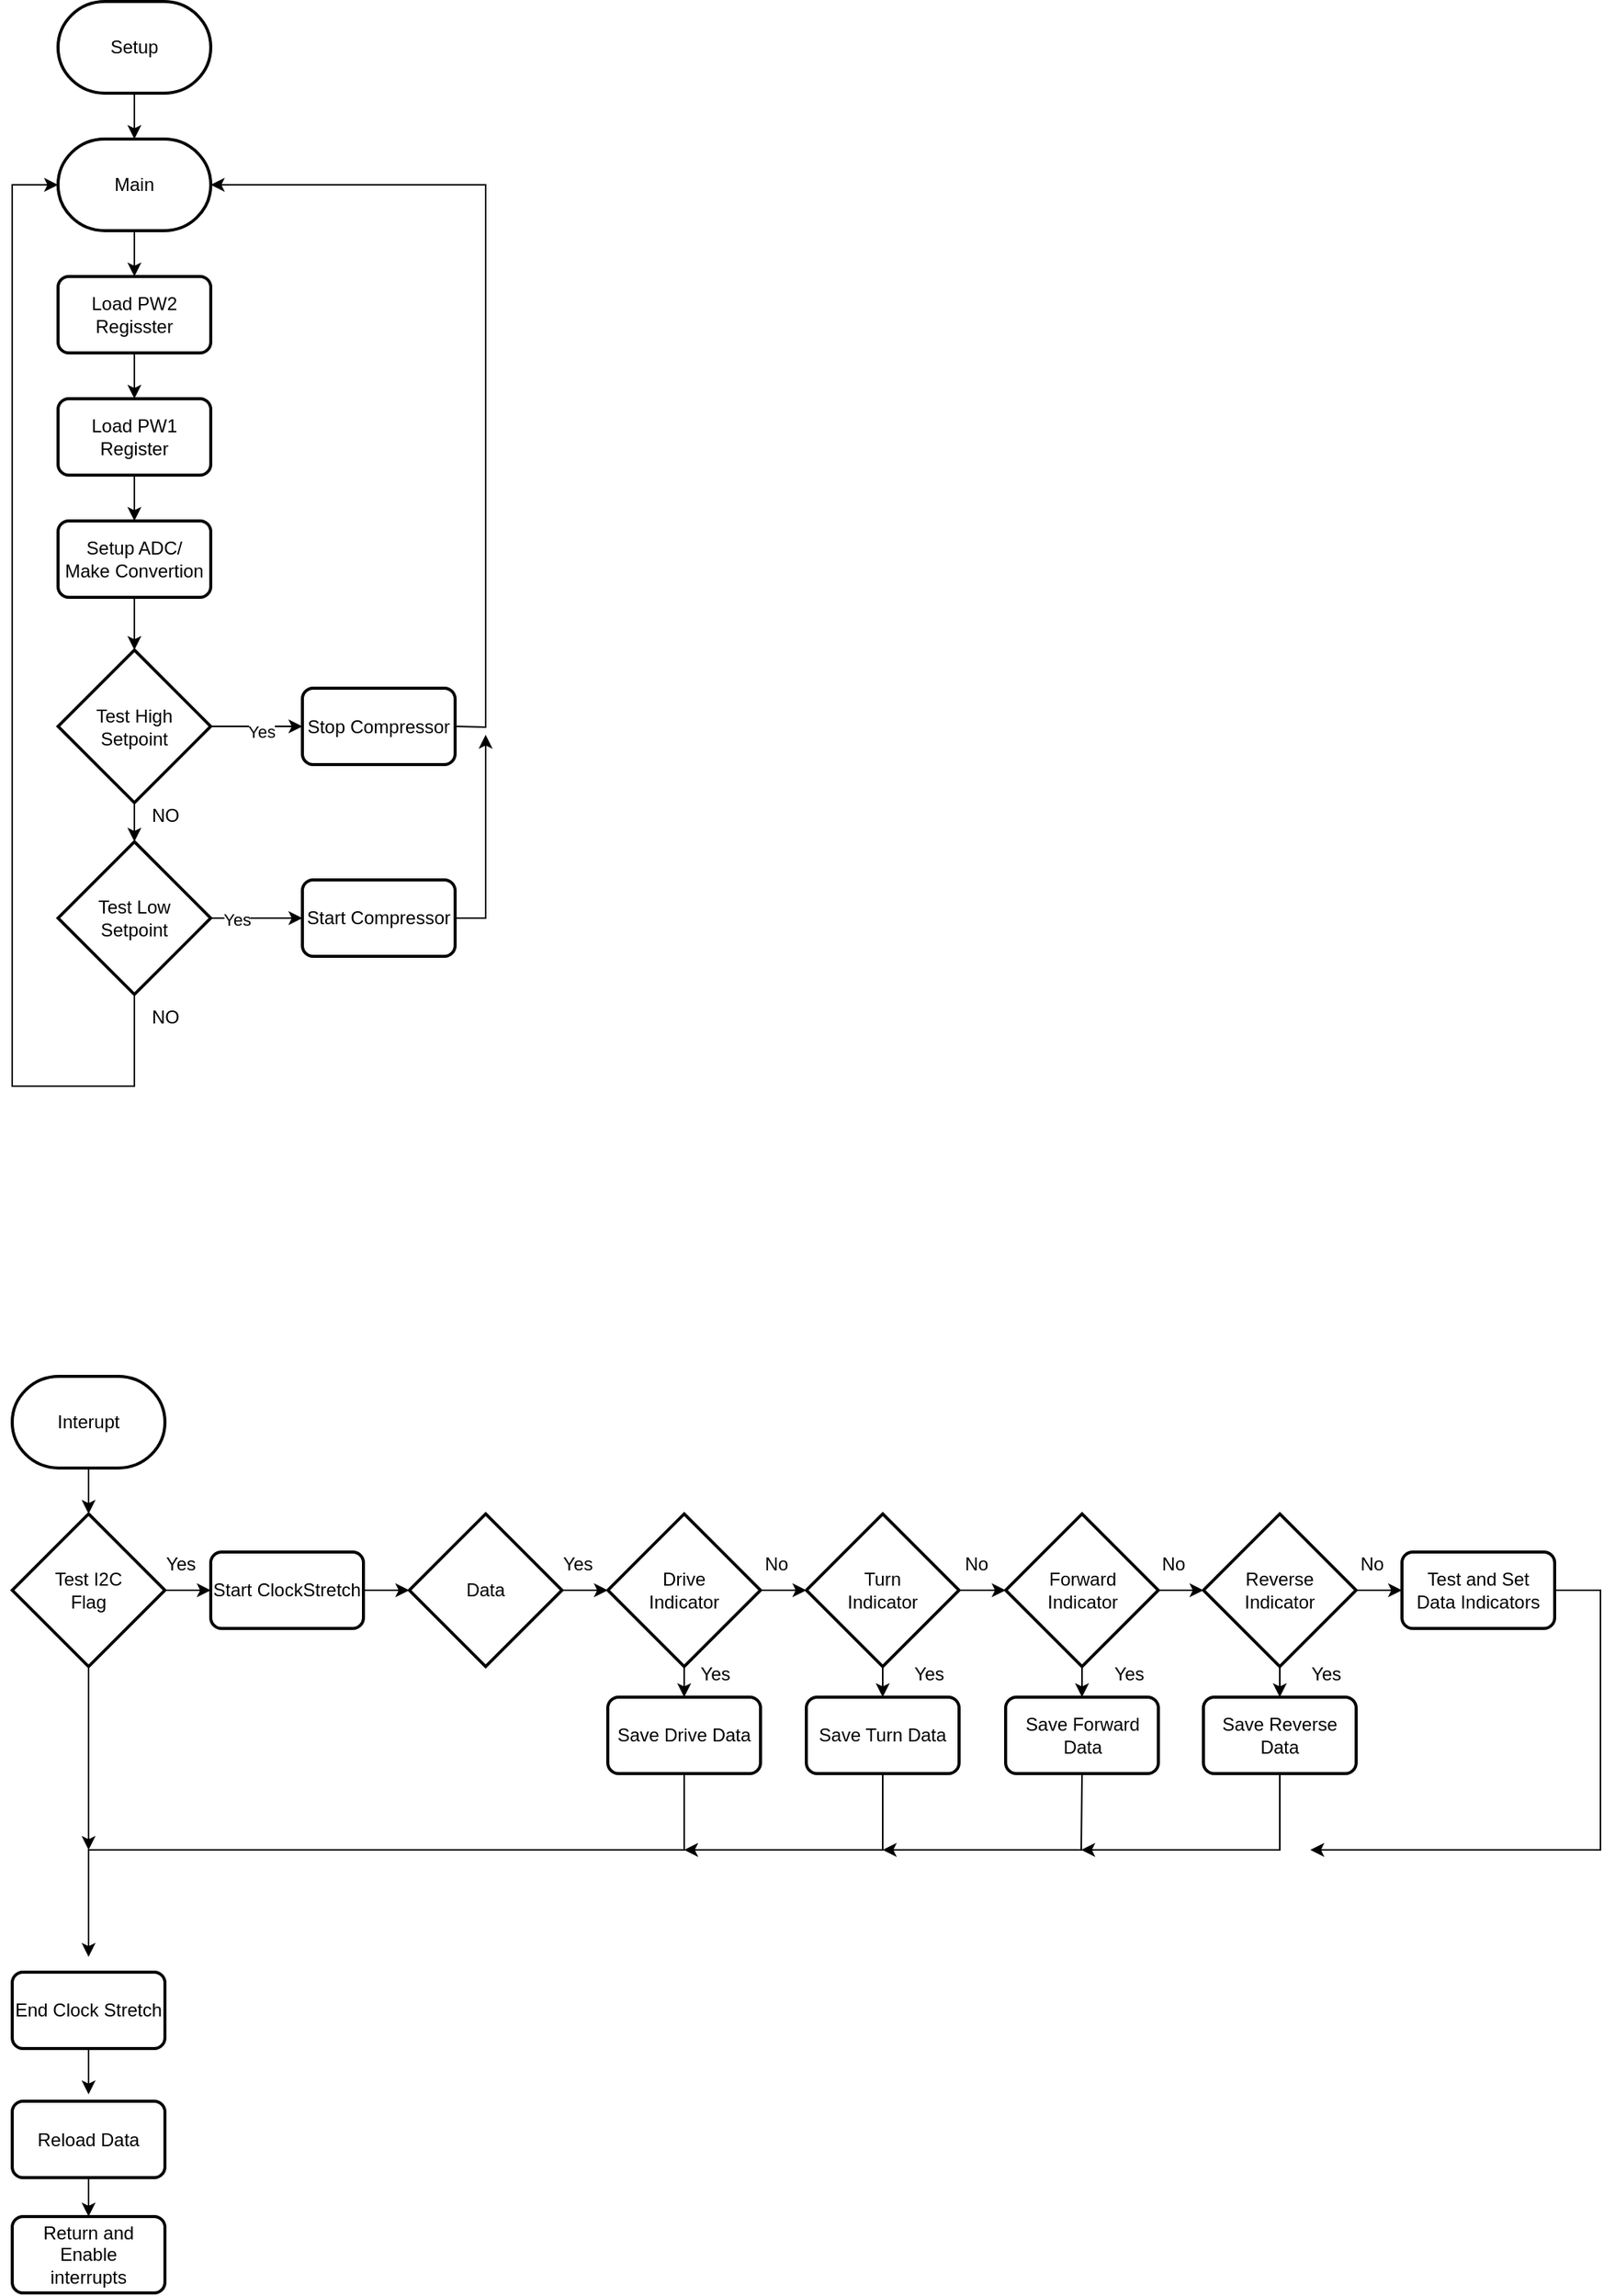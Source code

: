 <mxfile version="22.1.7" type="google">
  <diagram id="C5RBs43oDa-KdzZeNtuy" name="Page-1">
    <mxGraphModel grid="1" page="1" gridSize="10" guides="1" tooltips="1" connect="1" arrows="1" fold="1" pageScale="1" pageWidth="827" pageHeight="1169" math="0" shadow="0">
      <root>
        <mxCell id="WIyWlLk6GJQsqaUBKTNV-0" />
        <mxCell id="WIyWlLk6GJQsqaUBKTNV-1" parent="WIyWlLk6GJQsqaUBKTNV-0" />
        <mxCell id="bLsItndPB2Trqsh2UZ6V-6" value="" style="edgeStyle=orthogonalEdgeStyle;rounded=0;orthogonalLoop=1;jettySize=auto;html=1;entryX=0.5;entryY=0;entryDx=0;entryDy=0;" edge="1" parent="WIyWlLk6GJQsqaUBKTNV-1" source="bLsItndPB2Trqsh2UZ6V-0" target="bLsItndPB2Trqsh2UZ6V-4">
          <mxGeometry relative="1" as="geometry" />
        </mxCell>
        <mxCell id="bLsItndPB2Trqsh2UZ6V-0" value="Main" style="strokeWidth=2;html=1;shape=mxgraph.flowchart.terminator;whiteSpace=wrap;" vertex="1" parent="WIyWlLk6GJQsqaUBKTNV-1">
          <mxGeometry x="50" y="100" width="100" height="60" as="geometry" />
        </mxCell>
        <mxCell id="bLsItndPB2Trqsh2UZ6V-3" value="" style="edgeStyle=orthogonalEdgeStyle;rounded=0;orthogonalLoop=1;jettySize=auto;html=1;" edge="1" parent="WIyWlLk6GJQsqaUBKTNV-1" source="bLsItndPB2Trqsh2UZ6V-1" target="bLsItndPB2Trqsh2UZ6V-0">
          <mxGeometry relative="1" as="geometry" />
        </mxCell>
        <mxCell id="bLsItndPB2Trqsh2UZ6V-1" value="Setup" style="strokeWidth=2;html=1;shape=mxgraph.flowchart.terminator;whiteSpace=wrap;" vertex="1" parent="WIyWlLk6GJQsqaUBKTNV-1">
          <mxGeometry x="50" y="10" width="100" height="60" as="geometry" />
        </mxCell>
        <mxCell id="bLsItndPB2Trqsh2UZ6V-8" value="" style="edgeStyle=orthogonalEdgeStyle;rounded=0;orthogonalLoop=1;jettySize=auto;html=1;" edge="1" parent="WIyWlLk6GJQsqaUBKTNV-1" source="bLsItndPB2Trqsh2UZ6V-4" target="bLsItndPB2Trqsh2UZ6V-5">
          <mxGeometry relative="1" as="geometry" />
        </mxCell>
        <mxCell id="bLsItndPB2Trqsh2UZ6V-4" value="&lt;div&gt;Load PW2 &lt;br&gt;&lt;/div&gt;&lt;div&gt;Regisster&lt;br&gt;&lt;/div&gt;" style="rounded=1;whiteSpace=wrap;html=1;absoluteArcSize=1;arcSize=14;strokeWidth=2;" vertex="1" parent="WIyWlLk6GJQsqaUBKTNV-1">
          <mxGeometry x="50" y="190" width="100" height="50" as="geometry" />
        </mxCell>
        <mxCell id="bLsItndPB2Trqsh2UZ6V-12" value="" style="edgeStyle=orthogonalEdgeStyle;rounded=0;orthogonalLoop=1;jettySize=auto;html=1;" edge="1" parent="WIyWlLk6GJQsqaUBKTNV-1" source="bLsItndPB2Trqsh2UZ6V-5" target="bLsItndPB2Trqsh2UZ6V-10">
          <mxGeometry relative="1" as="geometry" />
        </mxCell>
        <mxCell id="bLsItndPB2Trqsh2UZ6V-5" value="&lt;div&gt;Load PW1&lt;/div&gt;&lt;div&gt;Register&lt;br&gt;&lt;/div&gt;" style="rounded=1;whiteSpace=wrap;html=1;absoluteArcSize=1;arcSize=14;strokeWidth=2;" vertex="1" parent="WIyWlLk6GJQsqaUBKTNV-1">
          <mxGeometry x="50" y="270" width="100" height="50" as="geometry" />
        </mxCell>
        <mxCell id="bLsItndPB2Trqsh2UZ6V-16" value="" style="edgeStyle=orthogonalEdgeStyle;rounded=0;orthogonalLoop=1;jettySize=auto;html=1;" edge="1" parent="WIyWlLk6GJQsqaUBKTNV-1" source="bLsItndPB2Trqsh2UZ6V-10" target="bLsItndPB2Trqsh2UZ6V-13">
          <mxGeometry relative="1" as="geometry" />
        </mxCell>
        <mxCell id="bLsItndPB2Trqsh2UZ6V-10" value="&lt;div&gt;Setup ADC/&lt;/div&gt;&lt;div&gt;Make Convertion&lt;br&gt;&lt;/div&gt;" style="rounded=1;whiteSpace=wrap;html=1;absoluteArcSize=1;arcSize=14;strokeWidth=2;" vertex="1" parent="WIyWlLk6GJQsqaUBKTNV-1">
          <mxGeometry x="50" y="350" width="100" height="50" as="geometry" />
        </mxCell>
        <mxCell id="bLsItndPB2Trqsh2UZ6V-21" value="" style="edgeStyle=orthogonalEdgeStyle;rounded=0;orthogonalLoop=1;jettySize=auto;html=1;" edge="1" parent="WIyWlLk6GJQsqaUBKTNV-1" source="bLsItndPB2Trqsh2UZ6V-13" target="bLsItndPB2Trqsh2UZ6V-18">
          <mxGeometry relative="1" as="geometry">
            <Array as="points">
              <mxPoint x="170" y="485" />
              <mxPoint x="170" y="485" />
            </Array>
          </mxGeometry>
        </mxCell>
        <mxCell id="bLsItndPB2Trqsh2UZ6V-22" value="Yes" style="edgeLabel;html=1;align=center;verticalAlign=middle;resizable=0;points=[];" connectable="0" vertex="1" parent="bLsItndPB2Trqsh2UZ6V-21">
          <mxGeometry x="0.1" y="-2" relative="1" as="geometry">
            <mxPoint y="1" as="offset" />
          </mxGeometry>
        </mxCell>
        <mxCell id="bLsItndPB2Trqsh2UZ6V-13" value="&lt;div&gt;Test High&lt;/div&gt;&lt;div&gt;Setpoint&lt;br&gt;&lt;/div&gt;" style="strokeWidth=2;html=1;shape=mxgraph.flowchart.decision;whiteSpace=wrap;" vertex="1" parent="WIyWlLk6GJQsqaUBKTNV-1">
          <mxGeometry x="50" y="434.5" width="100" height="100" as="geometry" />
        </mxCell>
        <mxCell id="bLsItndPB2Trqsh2UZ6V-26" value="" style="edgeStyle=orthogonalEdgeStyle;rounded=0;orthogonalLoop=1;jettySize=auto;html=1;" edge="1" parent="WIyWlLk6GJQsqaUBKTNV-1" source="bLsItndPB2Trqsh2UZ6V-15" target="bLsItndPB2Trqsh2UZ6V-20">
          <mxGeometry relative="1" as="geometry">
            <Array as="points">
              <mxPoint x="170" y="610" />
              <mxPoint x="170" y="610" />
            </Array>
          </mxGeometry>
        </mxCell>
        <mxCell id="bLsItndPB2Trqsh2UZ6V-27" value="Yes" style="edgeLabel;html=1;align=center;verticalAlign=middle;resizable=0;points=[];" connectable="0" vertex="1" parent="bLsItndPB2Trqsh2UZ6V-26">
          <mxGeometry x="-0.433" y="-1" relative="1" as="geometry">
            <mxPoint as="offset" />
          </mxGeometry>
        </mxCell>
        <mxCell id="bLsItndPB2Trqsh2UZ6V-15" value="&lt;div&gt;Test Low &lt;br&gt;&lt;/div&gt;&lt;div&gt;Setpoint&lt;br&gt;&lt;/div&gt;" style="strokeWidth=2;html=1;shape=mxgraph.flowchart.decision;whiteSpace=wrap;" vertex="1" parent="WIyWlLk6GJQsqaUBKTNV-1">
          <mxGeometry x="50" y="560" width="100" height="100" as="geometry" />
        </mxCell>
        <mxCell id="bLsItndPB2Trqsh2UZ6V-18" value="Stop Compressor" style="rounded=1;whiteSpace=wrap;html=1;absoluteArcSize=1;arcSize=14;strokeWidth=2;" vertex="1" parent="WIyWlLk6GJQsqaUBKTNV-1">
          <mxGeometry x="210" y="459.5" width="100" height="50" as="geometry" />
        </mxCell>
        <mxCell id="bLsItndPB2Trqsh2UZ6V-20" value="Start Compressor" style="rounded=1;whiteSpace=wrap;html=1;absoluteArcSize=1;arcSize=14;strokeWidth=2;" vertex="1" parent="WIyWlLk6GJQsqaUBKTNV-1">
          <mxGeometry x="210" y="585" width="100" height="50" as="geometry" />
        </mxCell>
        <mxCell id="bLsItndPB2Trqsh2UZ6V-23" value="" style="endArrow=classic;html=1;rounded=0;entryX=0.5;entryY=0;entryDx=0;entryDy=0;entryPerimeter=0;exitX=0.5;exitY=1;exitDx=0;exitDy=0;exitPerimeter=0;" edge="1" parent="WIyWlLk6GJQsqaUBKTNV-1" source="bLsItndPB2Trqsh2UZ6V-13" target="bLsItndPB2Trqsh2UZ6V-15">
          <mxGeometry width="50" height="50" relative="1" as="geometry">
            <mxPoint x="30" y="590" as="sourcePoint" />
            <mxPoint x="80" y="540" as="targetPoint" />
          </mxGeometry>
        </mxCell>
        <mxCell id="bLsItndPB2Trqsh2UZ6V-24" value="NO" style="text;html=1;align=center;verticalAlign=middle;resizable=0;points=[];autosize=1;strokeColor=none;fillColor=none;" vertex="1" parent="WIyWlLk6GJQsqaUBKTNV-1">
          <mxGeometry x="100" y="528" width="40" height="30" as="geometry" />
        </mxCell>
        <mxCell id="bLsItndPB2Trqsh2UZ6V-25" value="NO" style="text;html=1;align=center;verticalAlign=middle;resizable=0;points=[];autosize=1;strokeColor=none;fillColor=none;" vertex="1" parent="WIyWlLk6GJQsqaUBKTNV-1">
          <mxGeometry x="100" y="660" width="40" height="30" as="geometry" />
        </mxCell>
        <mxCell id="bLsItndPB2Trqsh2UZ6V-28" value="" style="endArrow=classic;html=1;rounded=0;exitX=0.5;exitY=1;exitDx=0;exitDy=0;exitPerimeter=0;" edge="1" parent="WIyWlLk6GJQsqaUBKTNV-1" source="bLsItndPB2Trqsh2UZ6V-15" target="bLsItndPB2Trqsh2UZ6V-0">
          <mxGeometry width="50" height="50" relative="1" as="geometry">
            <mxPoint x="-30" y="520" as="sourcePoint" />
            <mxPoint x="20" y="470" as="targetPoint" />
            <Array as="points">
              <mxPoint x="100" y="720" />
              <mxPoint x="20" y="720" />
              <mxPoint x="20" y="130" />
            </Array>
          </mxGeometry>
        </mxCell>
        <mxCell id="bLsItndPB2Trqsh2UZ6V-30" value="" style="endArrow=classic;html=1;rounded=0;exitX=1;exitY=0.5;exitDx=0;exitDy=0;entryX=1;entryY=0.5;entryDx=0;entryDy=0;entryPerimeter=0;" edge="1" parent="WIyWlLk6GJQsqaUBKTNV-1" source="bLsItndPB2Trqsh2UZ6V-18" target="bLsItndPB2Trqsh2UZ6V-0">
          <mxGeometry width="50" height="50" relative="1" as="geometry">
            <mxPoint x="30" y="510" as="sourcePoint" />
            <mxPoint x="80" y="460" as="targetPoint" />
            <Array as="points">
              <mxPoint x="330" y="485" />
              <mxPoint x="330" y="130" />
            </Array>
          </mxGeometry>
        </mxCell>
        <mxCell id="bLsItndPB2Trqsh2UZ6V-31" value="" style="endArrow=classic;html=1;rounded=0;exitX=1;exitY=0.5;exitDx=0;exitDy=0;" edge="1" parent="WIyWlLk6GJQsqaUBKTNV-1" source="bLsItndPB2Trqsh2UZ6V-20">
          <mxGeometry width="50" height="50" relative="1" as="geometry">
            <mxPoint x="30" y="510" as="sourcePoint" />
            <mxPoint x="330" y="490" as="targetPoint" />
            <Array as="points">
              <mxPoint x="330" y="610" />
            </Array>
          </mxGeometry>
        </mxCell>
        <mxCell id="bLsItndPB2Trqsh2UZ6V-75" value="" style="edgeStyle=orthogonalEdgeStyle;rounded=0;orthogonalLoop=1;jettySize=auto;html=1;" edge="1" parent="WIyWlLk6GJQsqaUBKTNV-1" source="bLsItndPB2Trqsh2UZ6V-32" target="bLsItndPB2Trqsh2UZ6V-33">
          <mxGeometry relative="1" as="geometry" />
        </mxCell>
        <mxCell id="bLsItndPB2Trqsh2UZ6V-32" value="Interupt" style="strokeWidth=2;html=1;shape=mxgraph.flowchart.terminator;whiteSpace=wrap;" vertex="1" parent="WIyWlLk6GJQsqaUBKTNV-1">
          <mxGeometry x="20" y="910" width="100" height="60" as="geometry" />
        </mxCell>
        <mxCell id="bLsItndPB2Trqsh2UZ6V-33" value="&lt;div&gt;Test I2C&lt;/div&gt;&lt;div&gt;Flag&lt;br&gt;&lt;/div&gt;" style="strokeWidth=2;html=1;shape=mxgraph.flowchart.decision;whiteSpace=wrap;" vertex="1" parent="WIyWlLk6GJQsqaUBKTNV-1">
          <mxGeometry x="20" y="1000" width="100" height="100" as="geometry" />
        </mxCell>
        <mxCell id="bLsItndPB2Trqsh2UZ6V-34" value="Start ClockStretch" style="rounded=1;whiteSpace=wrap;html=1;absoluteArcSize=1;arcSize=14;strokeWidth=2;" vertex="1" parent="WIyWlLk6GJQsqaUBKTNV-1">
          <mxGeometry x="150" y="1025" width="100" height="50" as="geometry" />
        </mxCell>
        <mxCell id="bLsItndPB2Trqsh2UZ6V-35" value="Data" style="strokeWidth=2;html=1;shape=mxgraph.flowchart.decision;whiteSpace=wrap;" vertex="1" parent="WIyWlLk6GJQsqaUBKTNV-1">
          <mxGeometry x="280" y="1000" width="100" height="100" as="geometry" />
        </mxCell>
        <mxCell id="bLsItndPB2Trqsh2UZ6V-36" value="&lt;div&gt;Drive&lt;/div&gt;&lt;div&gt;Indicator&lt;br&gt;&lt;/div&gt;" style="strokeWidth=2;html=1;shape=mxgraph.flowchart.decision;whiteSpace=wrap;" vertex="1" parent="WIyWlLk6GJQsqaUBKTNV-1">
          <mxGeometry x="410" y="1000" width="100" height="100" as="geometry" />
        </mxCell>
        <mxCell id="bLsItndPB2Trqsh2UZ6V-37" value="&lt;div&gt;Turn&lt;/div&gt;&lt;div&gt;Indicator&lt;br&gt;&lt;/div&gt;" style="strokeWidth=2;html=1;shape=mxgraph.flowchart.decision;whiteSpace=wrap;" vertex="1" parent="WIyWlLk6GJQsqaUBKTNV-1">
          <mxGeometry x="540" y="1000" width="100" height="100" as="geometry" />
        </mxCell>
        <mxCell id="bLsItndPB2Trqsh2UZ6V-38" value="&lt;div&gt;Forward&lt;/div&gt;&lt;div&gt;Indicator&lt;br&gt;&lt;/div&gt;" style="strokeWidth=2;html=1;shape=mxgraph.flowchart.decision;whiteSpace=wrap;" vertex="1" parent="WIyWlLk6GJQsqaUBKTNV-1">
          <mxGeometry x="670.5" y="1000" width="100" height="100" as="geometry" />
        </mxCell>
        <mxCell id="bLsItndPB2Trqsh2UZ6V-39" value="&lt;div&gt;Reverse&lt;/div&gt;&lt;div&gt;Indicator&lt;br&gt;&lt;/div&gt;" style="strokeWidth=2;html=1;shape=mxgraph.flowchart.decision;whiteSpace=wrap;" vertex="1" parent="WIyWlLk6GJQsqaUBKTNV-1">
          <mxGeometry x="800" y="1000" width="100" height="100" as="geometry" />
        </mxCell>
        <mxCell id="bLsItndPB2Trqsh2UZ6V-40" value="" style="endArrow=classic;html=1;rounded=0;exitX=1;exitY=0.5;exitDx=0;exitDy=0;exitPerimeter=0;entryX=0;entryY=0.5;entryDx=0;entryDy=0;entryPerimeter=0;" edge="1" parent="WIyWlLk6GJQsqaUBKTNV-1" source="bLsItndPB2Trqsh2UZ6V-35" target="bLsItndPB2Trqsh2UZ6V-36">
          <mxGeometry width="50" height="50" relative="1" as="geometry">
            <mxPoint x="480" y="1180" as="sourcePoint" />
            <mxPoint x="530" y="1130" as="targetPoint" />
          </mxGeometry>
        </mxCell>
        <mxCell id="bLsItndPB2Trqsh2UZ6V-41" value="" style="endArrow=classic;html=1;rounded=0;entryX=0;entryY=0.5;entryDx=0;entryDy=0;entryPerimeter=0;" edge="1" parent="WIyWlLk6GJQsqaUBKTNV-1" target="bLsItndPB2Trqsh2UZ6V-37">
          <mxGeometry width="50" height="50" relative="1" as="geometry">
            <mxPoint x="510" y="1050" as="sourcePoint" />
            <mxPoint x="420" y="1060" as="targetPoint" />
          </mxGeometry>
        </mxCell>
        <mxCell id="bLsItndPB2Trqsh2UZ6V-42" value="" style="endArrow=classic;html=1;rounded=0;entryX=0;entryY=0.5;entryDx=0;entryDy=0;entryPerimeter=0;" edge="1" parent="WIyWlLk6GJQsqaUBKTNV-1" target="bLsItndPB2Trqsh2UZ6V-38">
          <mxGeometry width="50" height="50" relative="1" as="geometry">
            <mxPoint x="640" y="1050" as="sourcePoint" />
            <mxPoint x="550" y="1060" as="targetPoint" />
          </mxGeometry>
        </mxCell>
        <mxCell id="bLsItndPB2Trqsh2UZ6V-43" value="" style="endArrow=classic;html=1;rounded=0;entryX=0;entryY=0.5;entryDx=0;entryDy=0;entryPerimeter=0;exitX=1;exitY=0.5;exitDx=0;exitDy=0;exitPerimeter=0;" edge="1" parent="WIyWlLk6GJQsqaUBKTNV-1" source="bLsItndPB2Trqsh2UZ6V-38" target="bLsItndPB2Trqsh2UZ6V-39">
          <mxGeometry width="50" height="50" relative="1" as="geometry">
            <mxPoint x="530" y="1070" as="sourcePoint" />
            <mxPoint x="560" y="1070" as="targetPoint" />
          </mxGeometry>
        </mxCell>
        <mxCell id="bLsItndPB2Trqsh2UZ6V-44" value="Yes" style="text;html=1;align=center;verticalAlign=middle;resizable=0;points=[];autosize=1;strokeColor=none;fillColor=none;" vertex="1" parent="WIyWlLk6GJQsqaUBKTNV-1">
          <mxGeometry x="370" y="1018" width="40" height="30" as="geometry" />
        </mxCell>
        <mxCell id="bLsItndPB2Trqsh2UZ6V-45" value="No" style="text;html=1;align=center;verticalAlign=middle;resizable=0;points=[];autosize=1;strokeColor=none;fillColor=none;" vertex="1" parent="WIyWlLk6GJQsqaUBKTNV-1">
          <mxGeometry x="500" y="1018" width="40" height="30" as="geometry" />
        </mxCell>
        <mxCell id="bLsItndPB2Trqsh2UZ6V-50" value="No" style="text;html=1;align=center;verticalAlign=middle;resizable=0;points=[];autosize=1;strokeColor=none;fillColor=none;" vertex="1" parent="WIyWlLk6GJQsqaUBKTNV-1">
          <mxGeometry x="630.5" y="1018" width="40" height="30" as="geometry" />
        </mxCell>
        <mxCell id="bLsItndPB2Trqsh2UZ6V-51" value="No" style="text;html=1;align=center;verticalAlign=middle;resizable=0;points=[];autosize=1;strokeColor=none;fillColor=none;" vertex="1" parent="WIyWlLk6GJQsqaUBKTNV-1">
          <mxGeometry x="760" y="1018" width="40" height="30" as="geometry" />
        </mxCell>
        <mxCell id="bLsItndPB2Trqsh2UZ6V-52" value="" style="endArrow=classic;html=1;rounded=0;exitX=1;exitY=0.5;exitDx=0;exitDy=0;exitPerimeter=0;entryX=0;entryY=0.5;entryDx=0;entryDy=0;" edge="1" parent="WIyWlLk6GJQsqaUBKTNV-1" source="bLsItndPB2Trqsh2UZ6V-33" target="bLsItndPB2Trqsh2UZ6V-34">
          <mxGeometry width="50" height="50" relative="1" as="geometry">
            <mxPoint x="190" y="1110" as="sourcePoint" />
            <mxPoint x="240" y="1060" as="targetPoint" />
          </mxGeometry>
        </mxCell>
        <mxCell id="bLsItndPB2Trqsh2UZ6V-53" value="Yes" style="text;html=1;align=center;verticalAlign=middle;resizable=0;points=[];autosize=1;strokeColor=none;fillColor=none;" vertex="1" parent="WIyWlLk6GJQsqaUBKTNV-1">
          <mxGeometry x="110" y="1018" width="40" height="30" as="geometry" />
        </mxCell>
        <mxCell id="bLsItndPB2Trqsh2UZ6V-54" value="" style="endArrow=classic;html=1;rounded=0;entryX=0;entryY=0.5;entryDx=0;entryDy=0;entryPerimeter=0;exitX=1;exitY=0.5;exitDx=0;exitDy=0;" edge="1" parent="WIyWlLk6GJQsqaUBKTNV-1" source="bLsItndPB2Trqsh2UZ6V-34" target="bLsItndPB2Trqsh2UZ6V-35">
          <mxGeometry width="50" height="50" relative="1" as="geometry">
            <mxPoint x="190" y="1110" as="sourcePoint" />
            <mxPoint x="240" y="1060" as="targetPoint" />
          </mxGeometry>
        </mxCell>
        <mxCell id="bLsItndPB2Trqsh2UZ6V-55" value="" style="endArrow=classic;html=1;rounded=0;exitX=1;exitY=0.5;exitDx=0;exitDy=0;exitPerimeter=0;entryX=0;entryY=0.5;entryDx=0;entryDy=0;" edge="1" parent="WIyWlLk6GJQsqaUBKTNV-1" source="bLsItndPB2Trqsh2UZ6V-39" target="bLsItndPB2Trqsh2UZ6V-57">
          <mxGeometry width="50" height="50" relative="1" as="geometry">
            <mxPoint x="540" y="1040" as="sourcePoint" />
            <mxPoint x="890" y="1150" as="targetPoint" />
          </mxGeometry>
        </mxCell>
        <mxCell id="bLsItndPB2Trqsh2UZ6V-56" value="Save Drive Data" style="rounded=1;whiteSpace=wrap;html=1;absoluteArcSize=1;arcSize=14;strokeWidth=2;" vertex="1" parent="WIyWlLk6GJQsqaUBKTNV-1">
          <mxGeometry x="410" y="1120" width="100" height="50" as="geometry" />
        </mxCell>
        <mxCell id="bLsItndPB2Trqsh2UZ6V-57" value="&lt;div&gt;Test and Set &lt;br&gt;&lt;/div&gt;&lt;div&gt;Data Indicators &lt;br&gt;&lt;/div&gt;" style="rounded=1;whiteSpace=wrap;html=1;absoluteArcSize=1;arcSize=14;strokeWidth=2;" vertex="1" parent="WIyWlLk6GJQsqaUBKTNV-1">
          <mxGeometry x="930" y="1025" width="100" height="50" as="geometry" />
        </mxCell>
        <mxCell id="bLsItndPB2Trqsh2UZ6V-58" value="Save Turn Data" style="rounded=1;whiteSpace=wrap;html=1;absoluteArcSize=1;arcSize=14;strokeWidth=2;" vertex="1" parent="WIyWlLk6GJQsqaUBKTNV-1">
          <mxGeometry x="540" y="1120" width="100" height="50" as="geometry" />
        </mxCell>
        <mxCell id="bLsItndPB2Trqsh2UZ6V-61" value="Save Forward Data" style="rounded=1;whiteSpace=wrap;html=1;absoluteArcSize=1;arcSize=14;strokeWidth=2;" vertex="1" parent="WIyWlLk6GJQsqaUBKTNV-1">
          <mxGeometry x="670.5" y="1120" width="100" height="50" as="geometry" />
        </mxCell>
        <mxCell id="bLsItndPB2Trqsh2UZ6V-62" value="Save Reverse Data" style="rounded=1;whiteSpace=wrap;html=1;absoluteArcSize=1;arcSize=14;strokeWidth=2;" vertex="1" parent="WIyWlLk6GJQsqaUBKTNV-1">
          <mxGeometry x="800" y="1120" width="100" height="50" as="geometry" />
        </mxCell>
        <mxCell id="bLsItndPB2Trqsh2UZ6V-63" value="" style="endArrow=classic;html=1;rounded=0;exitX=0.5;exitY=1;exitDx=0;exitDy=0;exitPerimeter=0;entryX=0.5;entryY=0;entryDx=0;entryDy=0;" edge="1" parent="WIyWlLk6GJQsqaUBKTNV-1" source="bLsItndPB2Trqsh2UZ6V-36" target="bLsItndPB2Trqsh2UZ6V-56">
          <mxGeometry width="50" height="50" relative="1" as="geometry">
            <mxPoint x="530" y="1100" as="sourcePoint" />
            <mxPoint x="580" y="1050" as="targetPoint" />
          </mxGeometry>
        </mxCell>
        <mxCell id="bLsItndPB2Trqsh2UZ6V-64" value="" style="endArrow=classic;html=1;rounded=0;exitX=0.5;exitY=1;exitDx=0;exitDy=0;exitPerimeter=0;entryX=0.5;entryY=0;entryDx=0;entryDy=0;" edge="1" parent="WIyWlLk6GJQsqaUBKTNV-1" source="bLsItndPB2Trqsh2UZ6V-37" target="bLsItndPB2Trqsh2UZ6V-58">
          <mxGeometry width="50" height="50" relative="1" as="geometry">
            <mxPoint x="470" y="1110" as="sourcePoint" />
            <mxPoint x="470" y="1130" as="targetPoint" />
          </mxGeometry>
        </mxCell>
        <mxCell id="bLsItndPB2Trqsh2UZ6V-65" value="" style="endArrow=classic;html=1;rounded=0;exitX=0.5;exitY=1;exitDx=0;exitDy=0;exitPerimeter=0;entryX=0.5;entryY=0;entryDx=0;entryDy=0;" edge="1" parent="WIyWlLk6GJQsqaUBKTNV-1" source="bLsItndPB2Trqsh2UZ6V-38" target="bLsItndPB2Trqsh2UZ6V-61">
          <mxGeometry width="50" height="50" relative="1" as="geometry">
            <mxPoint x="480" y="1120" as="sourcePoint" />
            <mxPoint x="480" y="1140" as="targetPoint" />
          </mxGeometry>
        </mxCell>
        <mxCell id="bLsItndPB2Trqsh2UZ6V-66" value="" style="endArrow=classic;html=1;rounded=0;exitX=0.5;exitY=1;exitDx=0;exitDy=0;exitPerimeter=0;entryX=0.5;entryY=0;entryDx=0;entryDy=0;" edge="1" parent="WIyWlLk6GJQsqaUBKTNV-1" source="bLsItndPB2Trqsh2UZ6V-39" target="bLsItndPB2Trqsh2UZ6V-62">
          <mxGeometry width="50" height="50" relative="1" as="geometry">
            <mxPoint x="490" y="1130" as="sourcePoint" />
            <mxPoint x="490" y="1150" as="targetPoint" />
          </mxGeometry>
        </mxCell>
        <mxCell id="bLsItndPB2Trqsh2UZ6V-67" value="Yes" style="text;html=1;align=center;verticalAlign=middle;resizable=0;points=[];autosize=1;strokeColor=none;fillColor=none;" vertex="1" parent="WIyWlLk6GJQsqaUBKTNV-1">
          <mxGeometry x="460" y="1090" width="40" height="30" as="geometry" />
        </mxCell>
        <mxCell id="bLsItndPB2Trqsh2UZ6V-68" value="Yes" style="text;html=1;align=center;verticalAlign=middle;resizable=0;points=[];autosize=1;strokeColor=none;fillColor=none;" vertex="1" parent="WIyWlLk6GJQsqaUBKTNV-1">
          <mxGeometry x="600" y="1090" width="40" height="30" as="geometry" />
        </mxCell>
        <mxCell id="bLsItndPB2Trqsh2UZ6V-69" value="Yes" style="text;html=1;align=center;verticalAlign=middle;resizable=0;points=[];autosize=1;strokeColor=none;fillColor=none;" vertex="1" parent="WIyWlLk6GJQsqaUBKTNV-1">
          <mxGeometry x="731" y="1090" width="40" height="30" as="geometry" />
        </mxCell>
        <mxCell id="bLsItndPB2Trqsh2UZ6V-70" value="Yes" style="text;html=1;align=center;verticalAlign=middle;resizable=0;points=[];autosize=1;strokeColor=none;fillColor=none;" vertex="1" parent="WIyWlLk6GJQsqaUBKTNV-1">
          <mxGeometry x="860" y="1090" width="40" height="30" as="geometry" />
        </mxCell>
        <mxCell id="bLsItndPB2Trqsh2UZ6V-73" value="No" style="text;html=1;align=center;verticalAlign=middle;resizable=0;points=[];autosize=1;strokeColor=none;fillColor=none;" vertex="1" parent="WIyWlLk6GJQsqaUBKTNV-1">
          <mxGeometry x="890" y="1018" width="40" height="30" as="geometry" />
        </mxCell>
        <mxCell id="bLsItndPB2Trqsh2UZ6V-76" value="" style="endArrow=classic;html=1;rounded=0;exitX=1;exitY=0.5;exitDx=0;exitDy=0;" edge="1" parent="WIyWlLk6GJQsqaUBKTNV-1" source="bLsItndPB2Trqsh2UZ6V-57">
          <mxGeometry width="50" height="50" relative="1" as="geometry">
            <mxPoint x="610" y="1170" as="sourcePoint" />
            <mxPoint x="870" y="1220" as="targetPoint" />
            <Array as="points">
              <mxPoint x="1060" y="1050" />
              <mxPoint x="1060" y="1220" />
            </Array>
          </mxGeometry>
        </mxCell>
        <mxCell id="bLsItndPB2Trqsh2UZ6V-77" value="" style="endArrow=classic;html=1;rounded=0;exitX=0.5;exitY=1;exitDx=0;exitDy=0;" edge="1" parent="WIyWlLk6GJQsqaUBKTNV-1" source="bLsItndPB2Trqsh2UZ6V-62">
          <mxGeometry width="50" height="50" relative="1" as="geometry">
            <mxPoint x="610" y="1170" as="sourcePoint" />
            <mxPoint x="720" y="1220" as="targetPoint" />
            <Array as="points">
              <mxPoint x="850" y="1220" />
            </Array>
          </mxGeometry>
        </mxCell>
        <mxCell id="bLsItndPB2Trqsh2UZ6V-78" value="" style="endArrow=classic;html=1;rounded=0;exitX=0.5;exitY=1;exitDx=0;exitDy=0;" edge="1" parent="WIyWlLk6GJQsqaUBKTNV-1" source="bLsItndPB2Trqsh2UZ6V-61">
          <mxGeometry width="50" height="50" relative="1" as="geometry">
            <mxPoint x="860" y="1180" as="sourcePoint" />
            <mxPoint x="590" y="1220" as="targetPoint" />
            <Array as="points">
              <mxPoint x="720" y="1220" />
            </Array>
          </mxGeometry>
        </mxCell>
        <mxCell id="bLsItndPB2Trqsh2UZ6V-79" value="" style="endArrow=classic;html=1;rounded=0;exitX=0.5;exitY=1;exitDx=0;exitDy=0;" edge="1" parent="WIyWlLk6GJQsqaUBKTNV-1" source="bLsItndPB2Trqsh2UZ6V-58">
          <mxGeometry width="50" height="50" relative="1" as="geometry">
            <mxPoint x="870" y="1190" as="sourcePoint" />
            <mxPoint x="460" y="1220" as="targetPoint" />
            <Array as="points">
              <mxPoint x="590" y="1220" />
            </Array>
          </mxGeometry>
        </mxCell>
        <mxCell id="bLsItndPB2Trqsh2UZ6V-80" value="" style="endArrow=classic;html=1;rounded=0;exitX=0.5;exitY=1;exitDx=0;exitDy=0;" edge="1" parent="WIyWlLk6GJQsqaUBKTNV-1" source="bLsItndPB2Trqsh2UZ6V-56">
          <mxGeometry width="50" height="50" relative="1" as="geometry">
            <mxPoint x="880" y="1200" as="sourcePoint" />
            <mxPoint x="70" y="1290" as="targetPoint" />
            <Array as="points">
              <mxPoint x="460" y="1220" />
              <mxPoint x="70" y="1220" />
            </Array>
          </mxGeometry>
        </mxCell>
        <mxCell id="bLsItndPB2Trqsh2UZ6V-85" value="" style="edgeStyle=orthogonalEdgeStyle;rounded=0;orthogonalLoop=1;jettySize=auto;html=1;" edge="1" parent="WIyWlLk6GJQsqaUBKTNV-1" source="bLsItndPB2Trqsh2UZ6V-81">
          <mxGeometry relative="1" as="geometry">
            <mxPoint x="70" y="1380" as="targetPoint" />
          </mxGeometry>
        </mxCell>
        <mxCell id="bLsItndPB2Trqsh2UZ6V-81" value="End Clock Stretch" style="rounded=1;whiteSpace=wrap;html=1;absoluteArcSize=1;arcSize=14;strokeWidth=2;" vertex="1" parent="WIyWlLk6GJQsqaUBKTNV-1">
          <mxGeometry x="20" y="1300" width="100" height="50" as="geometry" />
        </mxCell>
        <mxCell id="bLsItndPB2Trqsh2UZ6V-83" value="Reload Data" style="rounded=1;whiteSpace=wrap;html=1;absoluteArcSize=1;arcSize=14;strokeWidth=2;" vertex="1" parent="WIyWlLk6GJQsqaUBKTNV-1">
          <mxGeometry x="20" y="1384.5" width="100" height="50" as="geometry" />
        </mxCell>
        <mxCell id="bLsItndPB2Trqsh2UZ6V-84" value="&lt;div&gt;Return and Enable &lt;br&gt;&lt;/div&gt;&lt;div&gt;interrupts&lt;br&gt;&lt;/div&gt;" style="rounded=1;whiteSpace=wrap;html=1;absoluteArcSize=1;arcSize=14;strokeWidth=2;" vertex="1" parent="WIyWlLk6GJQsqaUBKTNV-1">
          <mxGeometry x="20" y="1460" width="100" height="50" as="geometry" />
        </mxCell>
        <mxCell id="bLsItndPB2Trqsh2UZ6V-86" value="" style="endArrow=classic;html=1;rounded=0;exitX=0.5;exitY=1;exitDx=0;exitDy=0;" edge="1" parent="WIyWlLk6GJQsqaUBKTNV-1" source="bLsItndPB2Trqsh2UZ6V-83" target="bLsItndPB2Trqsh2UZ6V-84">
          <mxGeometry width="50" height="50" relative="1" as="geometry">
            <mxPoint x="110" y="1410" as="sourcePoint" />
            <mxPoint x="160" y="1360" as="targetPoint" />
          </mxGeometry>
        </mxCell>
        <mxCell id="bLsItndPB2Trqsh2UZ6V-87" value="" style="endArrow=classic;html=1;rounded=0;exitX=0.5;exitY=1;exitDx=0;exitDy=0;exitPerimeter=0;" edge="1" parent="WIyWlLk6GJQsqaUBKTNV-1" source="bLsItndPB2Trqsh2UZ6V-33">
          <mxGeometry width="50" height="50" relative="1" as="geometry">
            <mxPoint x="90" y="1360" as="sourcePoint" />
            <mxPoint x="70" y="1220" as="targetPoint" />
          </mxGeometry>
        </mxCell>
      </root>
    </mxGraphModel>
  </diagram>
</mxfile>

